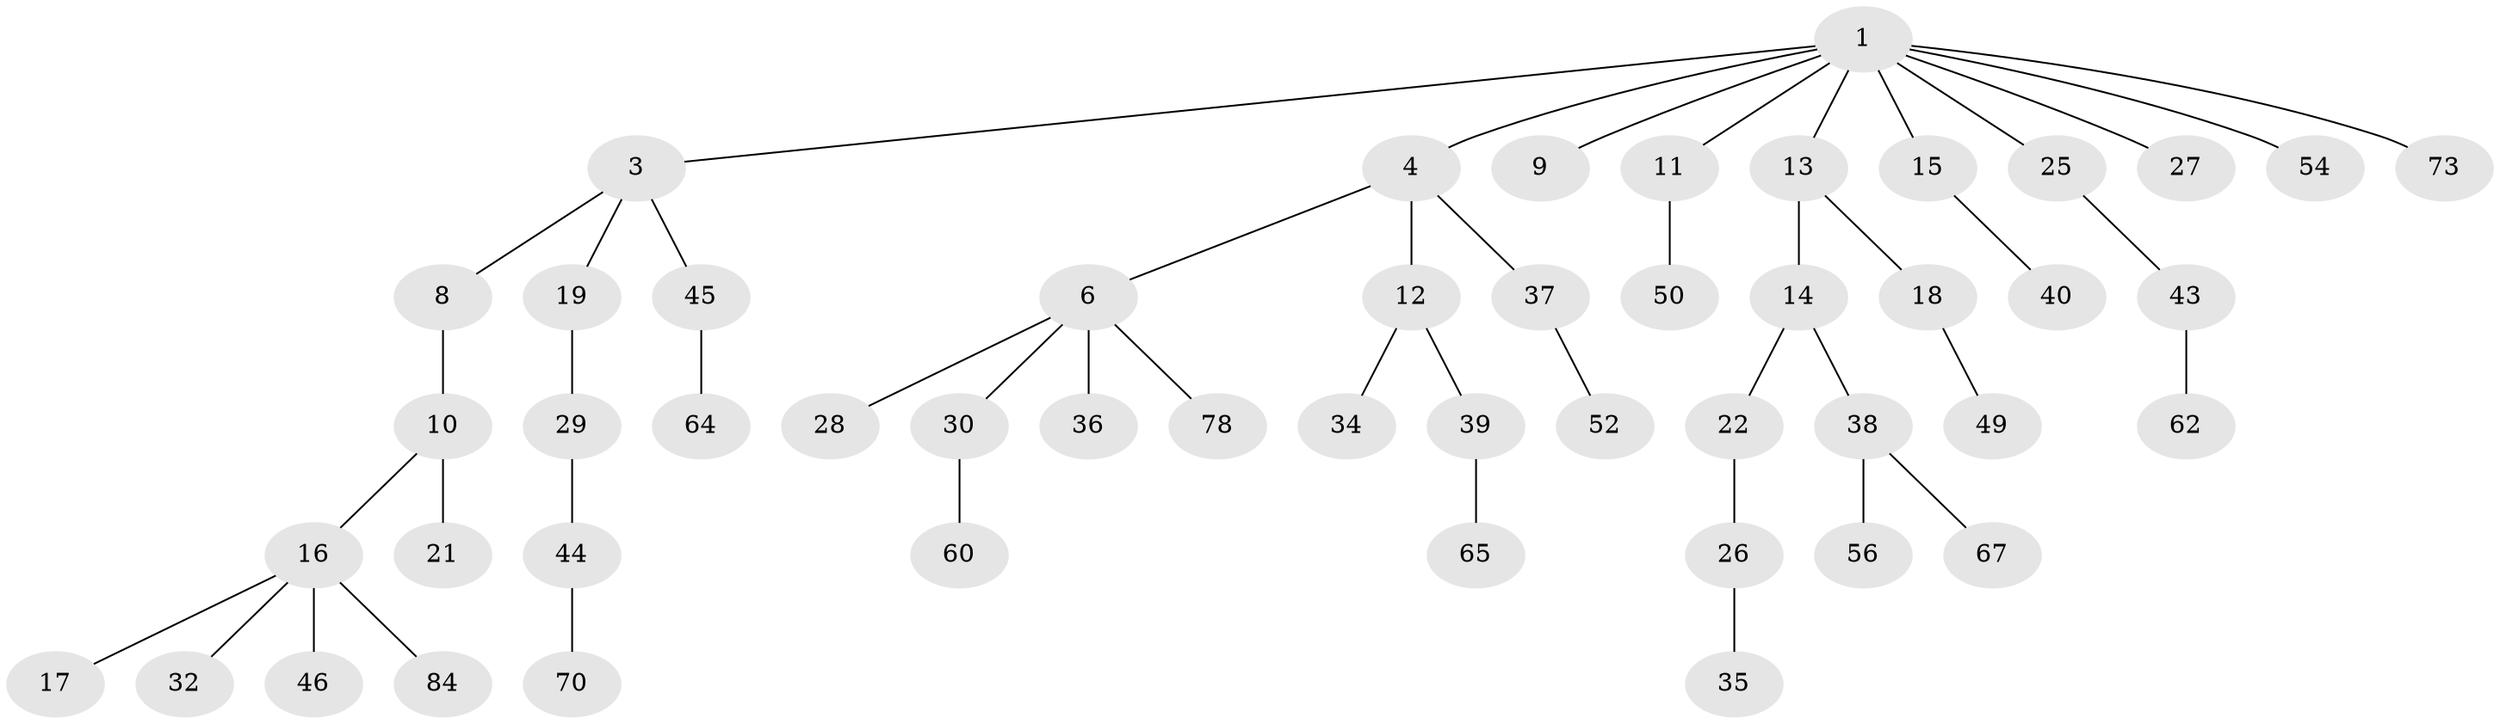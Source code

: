 // original degree distribution, {2: 0.2976190476190476, 5: 0.023809523809523808, 4: 0.05952380952380952, 7: 0.023809523809523808, 3: 0.13095238095238096, 1: 0.4642857142857143}
// Generated by graph-tools (version 1.1) at 2025/19/03/04/25 18:19:21]
// undirected, 50 vertices, 49 edges
graph export_dot {
graph [start="1"]
  node [color=gray90,style=filled];
  1 [super="+2+5"];
  3;
  4;
  6 [super="+7"];
  8 [super="+59"];
  9;
  10;
  11 [super="+24"];
  12 [super="+20+23"];
  13 [super="+48+55+33+31"];
  14;
  15 [super="+61+51"];
  16;
  17 [super="+53+83"];
  18;
  19;
  21;
  22;
  25;
  26;
  27;
  28;
  29;
  30;
  32 [super="+41"];
  34;
  35;
  36;
  37;
  38;
  39;
  40;
  43;
  44;
  45;
  46;
  49 [super="+68"];
  50 [super="+58"];
  52 [super="+66"];
  54 [super="+76"];
  56;
  60;
  62;
  64;
  65;
  67;
  70;
  73 [super="+77"];
  78;
  84;
  1 -- 3;
  1 -- 4;
  1 -- 73;
  1 -- 25;
  1 -- 54;
  1 -- 27;
  1 -- 9;
  1 -- 11;
  1 -- 13;
  1 -- 15;
  3 -- 8;
  3 -- 19;
  3 -- 45;
  4 -- 6;
  4 -- 12;
  4 -- 37;
  6 -- 30;
  6 -- 78;
  6 -- 28;
  6 -- 36;
  8 -- 10;
  10 -- 16;
  10 -- 21;
  11 -- 50;
  12 -- 34;
  12 -- 39;
  13 -- 14;
  13 -- 18;
  14 -- 22;
  14 -- 38;
  15 -- 40;
  16 -- 17;
  16 -- 32;
  16 -- 46;
  16 -- 84;
  18 -- 49;
  19 -- 29;
  22 -- 26;
  25 -- 43;
  26 -- 35;
  29 -- 44;
  30 -- 60;
  37 -- 52;
  38 -- 56;
  38 -- 67;
  39 -- 65;
  43 -- 62;
  44 -- 70;
  45 -- 64;
}
